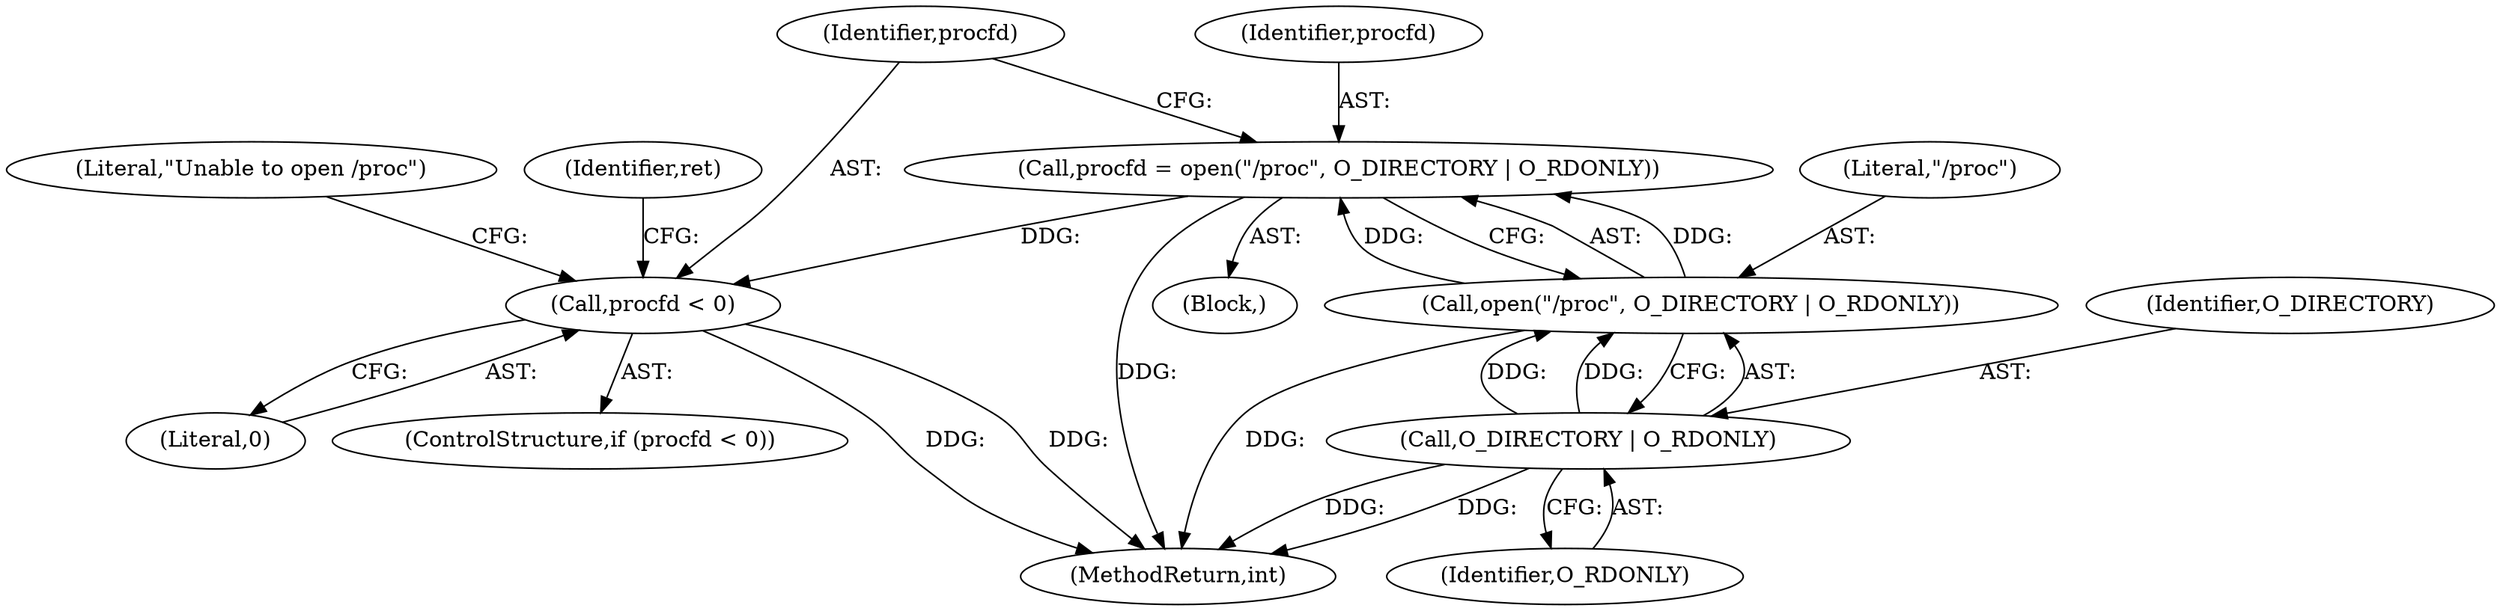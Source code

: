 digraph "0_lxc_5c3fcae78b63ac9dd56e36075903921bd9461f9e_0@API" {
"1000536" [label="(Call,procfd = open(\"/proc\", O_DIRECTORY | O_RDONLY))"];
"1000538" [label="(Call,open(\"/proc\", O_DIRECTORY | O_RDONLY))"];
"1000540" [label="(Call,O_DIRECTORY | O_RDONLY)"];
"1000544" [label="(Call,procfd < 0)"];
"1000658" [label="(MethodReturn,int)"];
"1000544" [label="(Call,procfd < 0)"];
"1000538" [label="(Call,open(\"/proc\", O_DIRECTORY | O_RDONLY))"];
"1000536" [label="(Call,procfd = open(\"/proc\", O_DIRECTORY | O_RDONLY))"];
"1000540" [label="(Call,O_DIRECTORY | O_RDONLY)"];
"1000541" [label="(Identifier,O_DIRECTORY)"];
"1000134" [label="(Block,)"];
"1000546" [label="(Literal,0)"];
"1000549" [label="(Literal,\"Unable to open /proc\")"];
"1000539" [label="(Literal,\"/proc\")"];
"1000543" [label="(ControlStructure,if (procfd < 0))"];
"1000559" [label="(Identifier,ret)"];
"1000542" [label="(Identifier,O_RDONLY)"];
"1000545" [label="(Identifier,procfd)"];
"1000537" [label="(Identifier,procfd)"];
"1000536" -> "1000134"  [label="AST: "];
"1000536" -> "1000538"  [label="CFG: "];
"1000537" -> "1000536"  [label="AST: "];
"1000538" -> "1000536"  [label="AST: "];
"1000545" -> "1000536"  [label="CFG: "];
"1000536" -> "1000658"  [label="DDG: "];
"1000538" -> "1000536"  [label="DDG: "];
"1000538" -> "1000536"  [label="DDG: "];
"1000536" -> "1000544"  [label="DDG: "];
"1000538" -> "1000540"  [label="CFG: "];
"1000539" -> "1000538"  [label="AST: "];
"1000540" -> "1000538"  [label="AST: "];
"1000538" -> "1000658"  [label="DDG: "];
"1000540" -> "1000538"  [label="DDG: "];
"1000540" -> "1000538"  [label="DDG: "];
"1000540" -> "1000542"  [label="CFG: "];
"1000541" -> "1000540"  [label="AST: "];
"1000542" -> "1000540"  [label="AST: "];
"1000540" -> "1000658"  [label="DDG: "];
"1000540" -> "1000658"  [label="DDG: "];
"1000544" -> "1000543"  [label="AST: "];
"1000544" -> "1000546"  [label="CFG: "];
"1000545" -> "1000544"  [label="AST: "];
"1000546" -> "1000544"  [label="AST: "];
"1000549" -> "1000544"  [label="CFG: "];
"1000559" -> "1000544"  [label="CFG: "];
"1000544" -> "1000658"  [label="DDG: "];
"1000544" -> "1000658"  [label="DDG: "];
}
